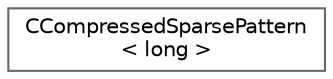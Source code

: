 digraph "Graphical Class Hierarchy"
{
 // LATEX_PDF_SIZE
  bgcolor="transparent";
  edge [fontname=Helvetica,fontsize=10,labelfontname=Helvetica,labelfontsize=10];
  node [fontname=Helvetica,fontsize=10,shape=box,height=0.2,width=0.4];
  rankdir="LR";
  Node0 [id="Node000000",label="CCompressedSparsePattern\l\< long \>",height=0.2,width=0.4,color="grey40", fillcolor="white", style="filled",URL="$classCCompressedSparsePattern.html",tooltip=" "];
}
